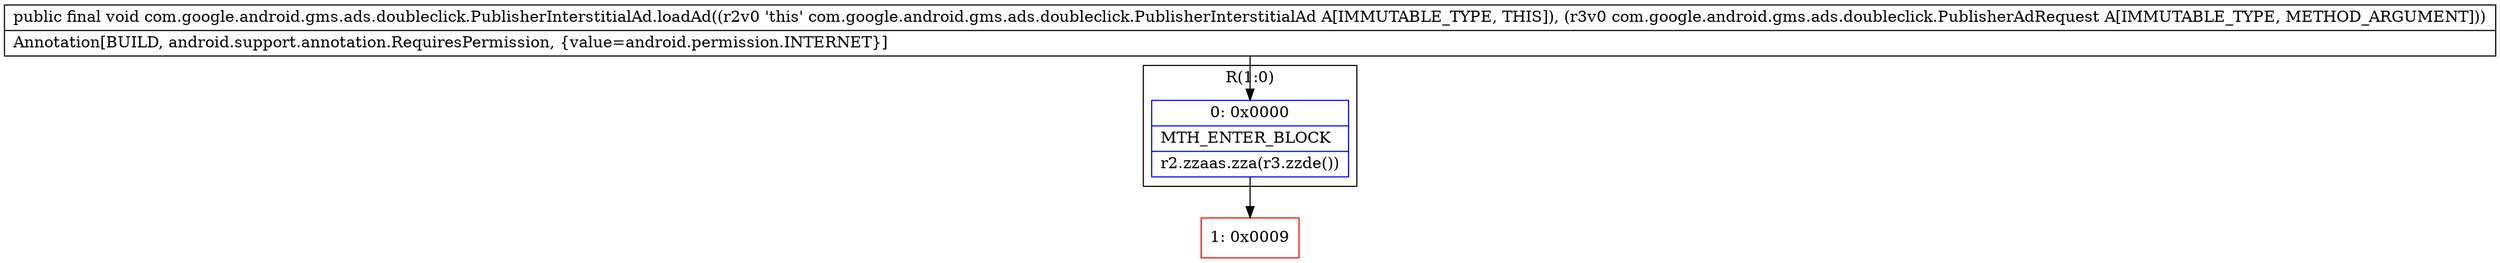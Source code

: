 digraph "CFG forcom.google.android.gms.ads.doubleclick.PublisherInterstitialAd.loadAd(Lcom\/google\/android\/gms\/ads\/doubleclick\/PublisherAdRequest;)V" {
subgraph cluster_Region_1019120187 {
label = "R(1:0)";
node [shape=record,color=blue];
Node_0 [shape=record,label="{0\:\ 0x0000|MTH_ENTER_BLOCK\l|r2.zzaas.zza(r3.zzde())\l}"];
}
Node_1 [shape=record,color=red,label="{1\:\ 0x0009}"];
MethodNode[shape=record,label="{public final void com.google.android.gms.ads.doubleclick.PublisherInterstitialAd.loadAd((r2v0 'this' com.google.android.gms.ads.doubleclick.PublisherInterstitialAd A[IMMUTABLE_TYPE, THIS]), (r3v0 com.google.android.gms.ads.doubleclick.PublisherAdRequest A[IMMUTABLE_TYPE, METHOD_ARGUMENT]))  | Annotation[BUILD, android.support.annotation.RequiresPermission, \{value=android.permission.INTERNET\}]\l}"];
MethodNode -> Node_0;
Node_0 -> Node_1;
}

